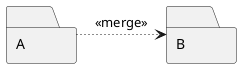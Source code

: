 @startuml
hide circle
allow_mixing
skinparam classAttributeIconSize 0

folder A
folder B

A -r[dotted]-> B : <<merge>>
@enduml